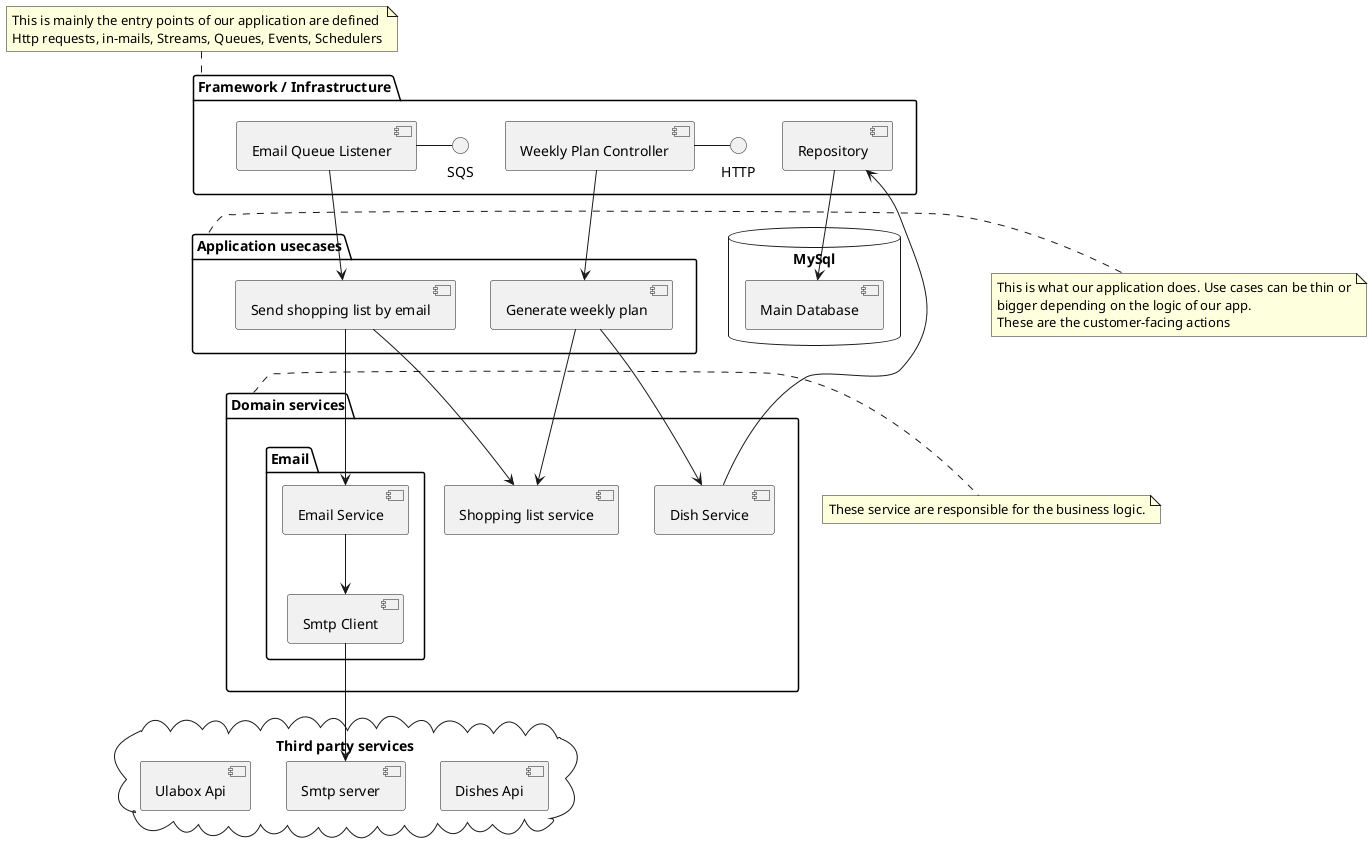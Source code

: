 @startuml

package "Framework / Infrastructure" as FI {
  HTTP - [Weekly Plan Controller]
  SQS - [Email Queue Listener]
  [Repository]
}

note top of FI
  This is mainly the entry points of our application are defined
  Http requests, in-mails, Streams, Queues, Events, Schedulers
end note

package "Application usecases" as UC{
  [Generate weekly plan]
  [Send shopping list by email]
}


note left of UC
  This is what our application does. Use cases can be thin or
  bigger depending on the logic of our app.
  These are the customer-facing actions
end note

package "Domain services" as DS{
  [Dish Service]
  [Shopping list service]
  package "Email" {
    [Email Service]
    [Smtp Client]
  }
}

note right of DS
  These service are responsible for the business logic.
end note

cloud "Third party services" {
  [Dishes Api]
  [Smtp server]
  [Ulabox Api]
}

database "MySql" {
  [Main Database]
}


[Email Queue Listener] --> [Send shopping list by email]
[Weekly Plan Controller] --> [Generate weekly plan]
[Generate weekly plan] --> [Dish Service]
[Generate weekly plan] --> [Shopping list service]
[Dish Service] --> [Repository]
[Repository] --> [Main Database]
[Send shopping list by email] --> [Shopping list service]
[Send shopping list by email] --> [Email Service]
[Email Service] --> [Smtp Client]
[Smtp Client] --> [Smtp server]

@enduml
